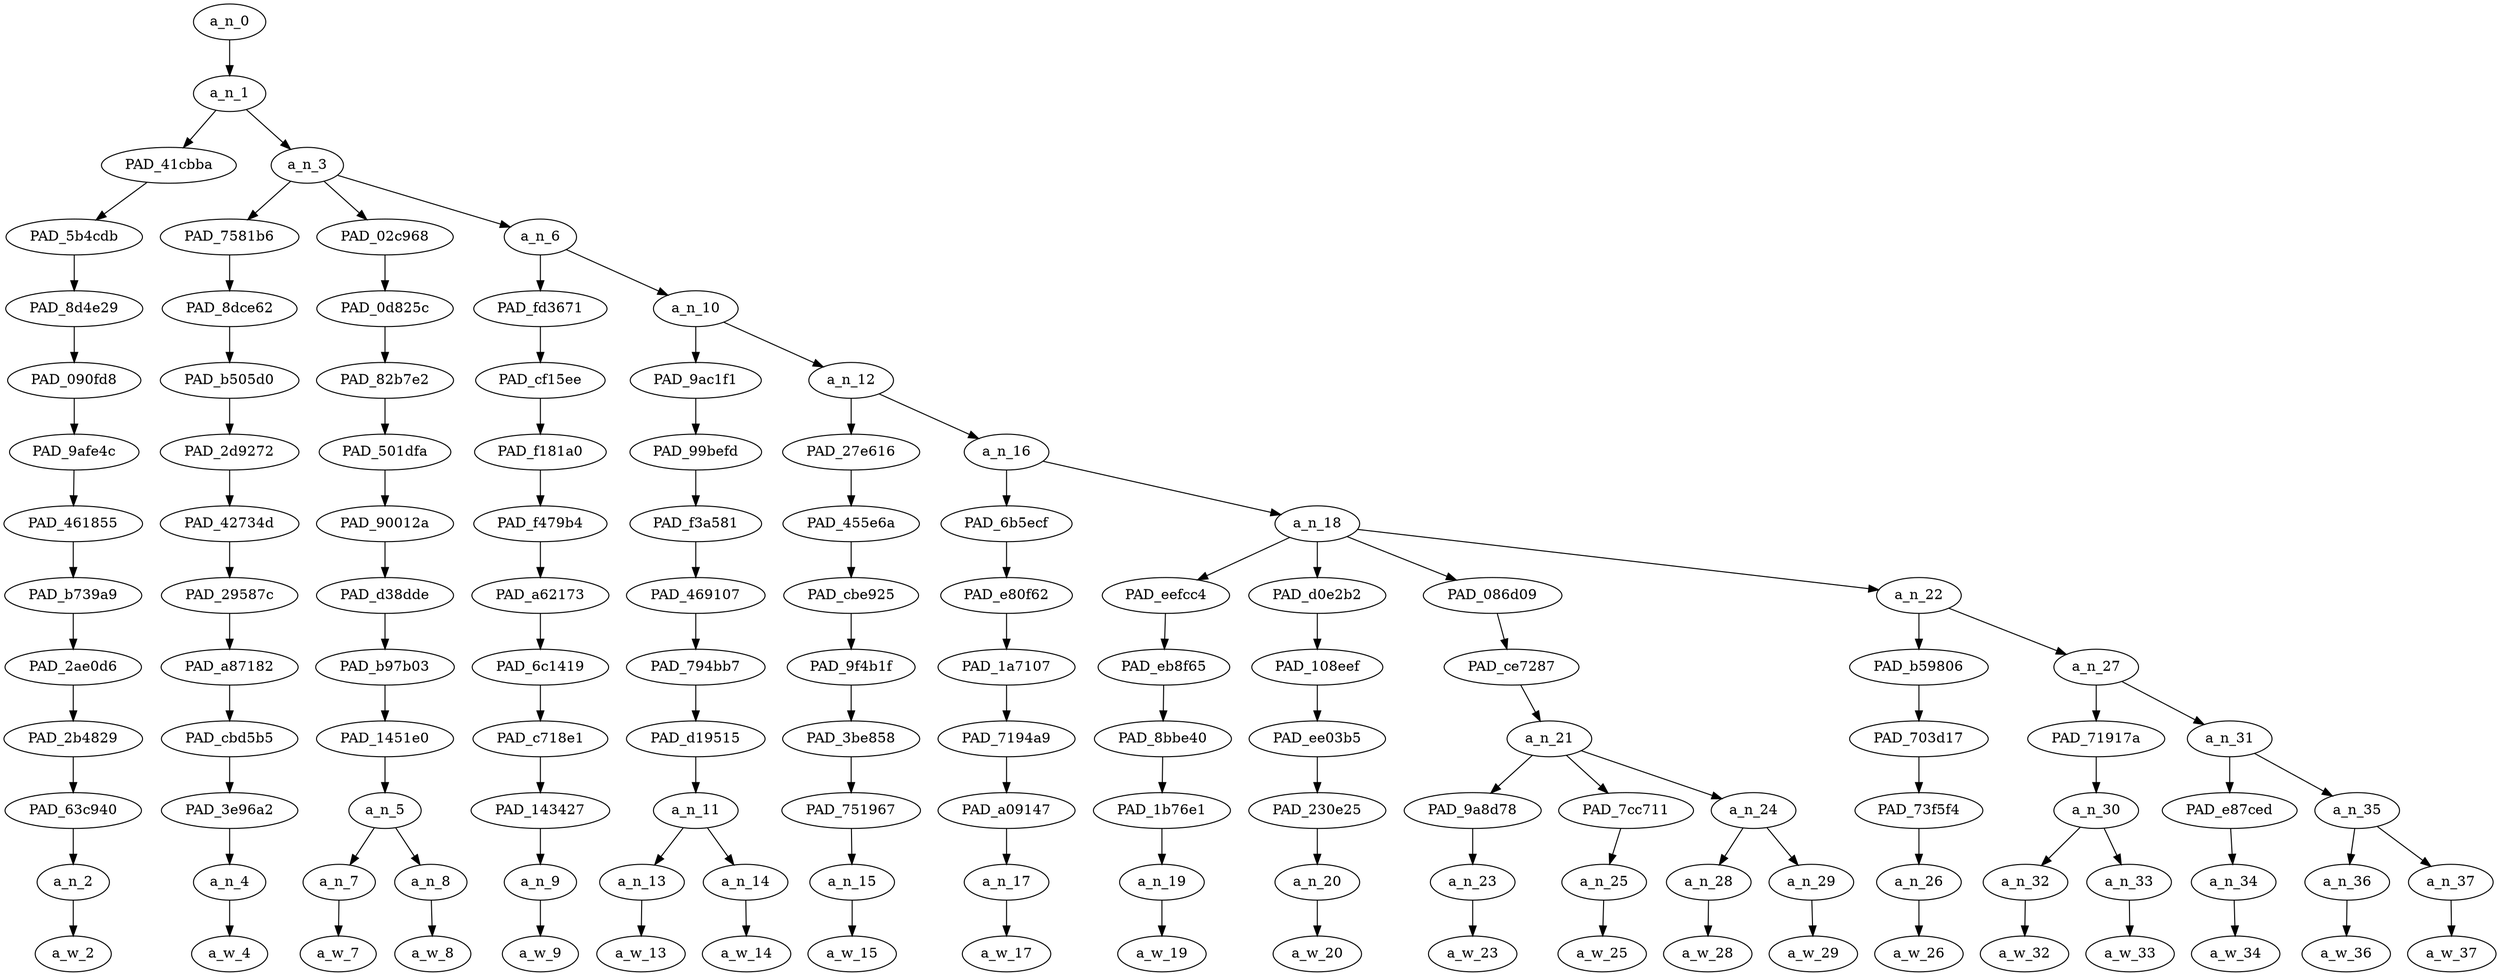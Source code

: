 strict digraph "" {
	a_n_0	[div_dir=1,
		index=0,
		level=13,
		pos="1.49951171875,13!",
		text_span="[0, 1, 2, 3, 4, 5, 6, 7, 8, 9, 10, 11, 12, 13, 14, 15, 16, 17, 18, 19, 20]",
		value=1.00000000];
	a_n_1	[div_dir=1,
		index=0,
		level=12,
		pos="1.49951171875,12!",
		text_span="[0, 1, 2, 3, 4, 5, 6, 7, 8, 9, 10, 11, 12, 13, 14, 15, 16, 17, 18, 19, 20]",
		value=0.99952644];
	a_n_0 -> a_n_1;
	PAD_41cbba	[div_dir=1,
		index=0,
		level=11,
		pos="0.0,11!",
		text_span="[0]",
		value=0.05697083];
	a_n_1 -> PAD_41cbba;
	a_n_3	[div_dir=1,
		index=1,
		level=11,
		pos="2.9990234375,11!",
		text_span="[1, 2, 3, 4, 5, 6, 7, 8, 9, 10, 11, 12, 13, 14, 15, 16, 17, 18, 19, 20]",
		value=0.94208204];
	a_n_1 -> a_n_3;
	PAD_5b4cdb	[div_dir=1,
		index=0,
		level=10,
		pos="0.0,10!",
		text_span="[0]",
		value=0.05697083];
	PAD_41cbba -> PAD_5b4cdb;
	PAD_8d4e29	[div_dir=1,
		index=0,
		level=9,
		pos="0.0,9!",
		text_span="[0]",
		value=0.05697083];
	PAD_5b4cdb -> PAD_8d4e29;
	PAD_090fd8	[div_dir=1,
		index=0,
		level=8,
		pos="0.0,8!",
		text_span="[0]",
		value=0.05697083];
	PAD_8d4e29 -> PAD_090fd8;
	PAD_9afe4c	[div_dir=1,
		index=0,
		level=7,
		pos="0.0,7!",
		text_span="[0]",
		value=0.05697083];
	PAD_090fd8 -> PAD_9afe4c;
	PAD_461855	[div_dir=1,
		index=0,
		level=6,
		pos="0.0,6!",
		text_span="[0]",
		value=0.05697083];
	PAD_9afe4c -> PAD_461855;
	PAD_b739a9	[div_dir=1,
		index=0,
		level=5,
		pos="0.0,5!",
		text_span="[0]",
		value=0.05697083];
	PAD_461855 -> PAD_b739a9;
	PAD_2ae0d6	[div_dir=1,
		index=0,
		level=4,
		pos="0.0,4!",
		text_span="[0]",
		value=0.05697083];
	PAD_b739a9 -> PAD_2ae0d6;
	PAD_2b4829	[div_dir=1,
		index=0,
		level=3,
		pos="0.0,3!",
		text_span="[0]",
		value=0.05697083];
	PAD_2ae0d6 -> PAD_2b4829;
	PAD_63c940	[div_dir=1,
		index=0,
		level=2,
		pos="0.0,2!",
		text_span="[0]",
		value=0.05697083];
	PAD_2b4829 -> PAD_63c940;
	a_n_2	[div_dir=1,
		index=0,
		level=1,
		pos="0.0,1!",
		text_span="[0]",
		value=0.05697083];
	PAD_63c940 -> a_n_2;
	a_w_2	[div_dir=0,
		index=0,
		level=0,
		pos="0,0!",
		text_span="[0]",
		value=dont];
	a_n_2 -> a_w_2;
	PAD_7581b6	[div_dir=1,
		index=1,
		level=10,
		pos="1.0,10!",
		text_span="[1]",
		value=0.03585571];
	a_n_3 -> PAD_7581b6;
	PAD_02c968	[div_dir=1,
		index=2,
		level=10,
		pos="2.5,10!",
		text_span="[2, 3]",
		value=0.08235250];
	a_n_3 -> PAD_02c968;
	a_n_6	[div_dir=1,
		index=3,
		level=10,
		pos="5.4970703125,10!",
		text_span="[4, 5, 6, 7, 8, 9, 10, 11, 12, 13, 14, 15, 16, 17, 18, 19, 20]",
		value=0.82344978];
	a_n_3 -> a_n_6;
	PAD_8dce62	[div_dir=1,
		index=1,
		level=9,
		pos="1.0,9!",
		text_span="[1]",
		value=0.03585571];
	PAD_7581b6 -> PAD_8dce62;
	PAD_b505d0	[div_dir=1,
		index=1,
		level=8,
		pos="1.0,8!",
		text_span="[1]",
		value=0.03585571];
	PAD_8dce62 -> PAD_b505d0;
	PAD_2d9272	[div_dir=1,
		index=1,
		level=7,
		pos="1.0,7!",
		text_span="[1]",
		value=0.03585571];
	PAD_b505d0 -> PAD_2d9272;
	PAD_42734d	[div_dir=1,
		index=1,
		level=6,
		pos="1.0,6!",
		text_span="[1]",
		value=0.03585571];
	PAD_2d9272 -> PAD_42734d;
	PAD_29587c	[div_dir=1,
		index=1,
		level=5,
		pos="1.0,5!",
		text_span="[1]",
		value=0.03585571];
	PAD_42734d -> PAD_29587c;
	PAD_a87182	[div_dir=1,
		index=1,
		level=4,
		pos="1.0,4!",
		text_span="[1]",
		value=0.03585571];
	PAD_29587c -> PAD_a87182;
	PAD_cbd5b5	[div_dir=1,
		index=1,
		level=3,
		pos="1.0,3!",
		text_span="[1]",
		value=0.03585571];
	PAD_a87182 -> PAD_cbd5b5;
	PAD_3e96a2	[div_dir=1,
		index=1,
		level=2,
		pos="1.0,2!",
		text_span="[1]",
		value=0.03585571];
	PAD_cbd5b5 -> PAD_3e96a2;
	a_n_4	[div_dir=1,
		index=1,
		level=1,
		pos="1.0,1!",
		text_span="[1]",
		value=0.03585571];
	PAD_3e96a2 -> a_n_4;
	a_w_4	[div_dir=0,
		index=1,
		level=0,
		pos="1,0!",
		text_span="[1]",
		value=buy];
	a_n_4 -> a_w_4;
	PAD_0d825c	[div_dir=1,
		index=2,
		level=9,
		pos="2.5,9!",
		text_span="[2, 3]",
		value=0.08235250];
	PAD_02c968 -> PAD_0d825c;
	PAD_82b7e2	[div_dir=1,
		index=2,
		level=8,
		pos="2.5,8!",
		text_span="[2, 3]",
		value=0.08235250];
	PAD_0d825c -> PAD_82b7e2;
	PAD_501dfa	[div_dir=1,
		index=2,
		level=7,
		pos="2.5,7!",
		text_span="[2, 3]",
		value=0.08235250];
	PAD_82b7e2 -> PAD_501dfa;
	PAD_90012a	[div_dir=1,
		index=2,
		level=6,
		pos="2.5,6!",
		text_span="[2, 3]",
		value=0.08235250];
	PAD_501dfa -> PAD_90012a;
	PAD_d38dde	[div_dir=1,
		index=2,
		level=5,
		pos="2.5,5!",
		text_span="[2, 3]",
		value=0.08235250];
	PAD_90012a -> PAD_d38dde;
	PAD_b97b03	[div_dir=1,
		index=2,
		level=4,
		pos="2.5,4!",
		text_span="[2, 3]",
		value=0.08235250];
	PAD_d38dde -> PAD_b97b03;
	PAD_1451e0	[div_dir=1,
		index=2,
		level=3,
		pos="2.5,3!",
		text_span="[2, 3]",
		value=0.08235250];
	PAD_b97b03 -> PAD_1451e0;
	a_n_5	[div_dir=1,
		index=2,
		level=2,
		pos="2.5,2!",
		text_span="[2, 3]",
		value=0.08235250];
	PAD_1451e0 -> a_n_5;
	a_n_7	[div_dir=1,
		index=2,
		level=1,
		pos="2.0,1!",
		text_span="[2]",
		value=0.02769992];
	a_n_5 -> a_n_7;
	a_n_8	[div_dir=1,
		index=3,
		level=1,
		pos="3.0,1!",
		text_span="[3]",
		value=0.05460222];
	a_n_5 -> a_n_8;
	a_w_7	[div_dir=0,
		index=2,
		level=0,
		pos="2,0!",
		text_span="[2]",
		value=a];
	a_n_7 -> a_w_7;
	a_w_8	[div_dir=0,
		index=3,
		level=0,
		pos="3,0!",
		text_span="[3]",
		value=mouse];
	a_n_8 -> a_w_8;
	PAD_fd3671	[div_dir=-1,
		index=3,
		level=9,
		pos="4.0,9!",
		text_span="[4]",
		value=0.02701886];
	a_n_6 -> PAD_fd3671;
	a_n_10	[div_dir=1,
		index=4,
		level=9,
		pos="6.994140625,9!",
		text_span="[5, 6, 7, 8, 9, 10, 11, 12, 13, 14, 15, 16, 17, 18, 19, 20]",
		value=0.79604530];
	a_n_6 -> a_n_10;
	PAD_cf15ee	[div_dir=-1,
		index=3,
		level=8,
		pos="4.0,8!",
		text_span="[4]",
		value=0.02701886];
	PAD_fd3671 -> PAD_cf15ee;
	PAD_f181a0	[div_dir=-1,
		index=3,
		level=7,
		pos="4.0,7!",
		text_span="[4]",
		value=0.02701886];
	PAD_cf15ee -> PAD_f181a0;
	PAD_f479b4	[div_dir=-1,
		index=3,
		level=6,
		pos="4.0,6!",
		text_span="[4]",
		value=0.02701886];
	PAD_f181a0 -> PAD_f479b4;
	PAD_a62173	[div_dir=-1,
		index=3,
		level=5,
		pos="4.0,5!",
		text_span="[4]",
		value=0.02701886];
	PAD_f479b4 -> PAD_a62173;
	PAD_6c1419	[div_dir=-1,
		index=3,
		level=4,
		pos="4.0,4!",
		text_span="[4]",
		value=0.02701886];
	PAD_a62173 -> PAD_6c1419;
	PAD_c718e1	[div_dir=-1,
		index=3,
		level=3,
		pos="4.0,3!",
		text_span="[4]",
		value=0.02701886];
	PAD_6c1419 -> PAD_c718e1;
	PAD_143427	[div_dir=-1,
		index=3,
		level=2,
		pos="4.0,2!",
		text_span="[4]",
		value=0.02701886];
	PAD_c718e1 -> PAD_143427;
	a_n_9	[div_dir=-1,
		index=4,
		level=1,
		pos="4.0,1!",
		text_span="[4]",
		value=0.02701886];
	PAD_143427 -> a_n_9;
	a_w_9	[div_dir=0,
		index=4,
		level=0,
		pos="4,0!",
		text_span="[4]",
		value=on];
	a_n_9 -> a_w_9;
	PAD_9ac1f1	[div_dir=1,
		index=4,
		level=8,
		pos="5.5,8!",
		text_span="[5, 6]",
		value=0.09073636];
	a_n_10 -> PAD_9ac1f1;
	a_n_12	[div_dir=1,
		index=5,
		level=8,
		pos="8.48828125,8!",
		text_span="[7, 8, 9, 10, 11, 12, 13, 14, 15, 16, 17, 18, 19, 20]",
		value=0.70489794];
	a_n_10 -> a_n_12;
	PAD_99befd	[div_dir=1,
		index=4,
		level=7,
		pos="5.5,7!",
		text_span="[5, 6]",
		value=0.09073636];
	PAD_9ac1f1 -> PAD_99befd;
	PAD_f3a581	[div_dir=1,
		index=4,
		level=6,
		pos="5.5,6!",
		text_span="[5, 6]",
		value=0.09073636];
	PAD_99befd -> PAD_f3a581;
	PAD_469107	[div_dir=1,
		index=4,
		level=5,
		pos="5.5,5!",
		text_span="[5, 6]",
		value=0.09073636];
	PAD_f3a581 -> PAD_469107;
	PAD_794bb7	[div_dir=1,
		index=4,
		level=4,
		pos="5.5,4!",
		text_span="[5, 6]",
		value=0.09073636];
	PAD_469107 -> PAD_794bb7;
	PAD_d19515	[div_dir=1,
		index=4,
		level=3,
		pos="5.5,3!",
		text_span="[5, 6]",
		value=0.09073636];
	PAD_794bb7 -> PAD_d19515;
	a_n_11	[div_dir=1,
		index=4,
		level=2,
		pos="5.5,2!",
		text_span="[5, 6]",
		value=0.09073636];
	PAD_d19515 -> a_n_11;
	a_n_13	[div_dir=-1,
		index=5,
		level=1,
		pos="5.0,1!",
		text_span="[5]",
		value=0.03179559];
	a_n_11 -> a_n_13;
	a_n_14	[div_dir=1,
		index=6,
		level=1,
		pos="6.0,1!",
		text_span="[6]",
		value=0.05886686];
	a_n_11 -> a_n_14;
	a_w_13	[div_dir=0,
		index=5,
		level=0,
		pos="5,0!",
		text_span="[5]",
		value=media];
	a_n_13 -> a_w_13;
	a_w_14	[div_dir=0,
		index=6,
		level=0,
		pos="6,0!",
		text_span="[6]",
		value=markt];
	a_n_14 -> a_w_14;
	PAD_27e616	[div_dir=1,
		index=5,
		level=7,
		pos="7.0,7!",
		text_span="[7]",
		value=0.06521062];
	a_n_12 -> PAD_27e616;
	a_n_16	[div_dir=1,
		index=6,
		level=7,
		pos="9.9765625,7!",
		text_span="[8, 9, 10, 11, 12, 13, 14, 15, 16, 17, 18, 19, 20]",
		value=0.63927326];
	a_n_12 -> a_n_16;
	PAD_455e6a	[div_dir=1,
		index=5,
		level=6,
		pos="7.0,6!",
		text_span="[7]",
		value=0.06521062];
	PAD_27e616 -> PAD_455e6a;
	PAD_cbe925	[div_dir=1,
		index=5,
		level=5,
		pos="7.0,5!",
		text_span="[7]",
		value=0.06521062];
	PAD_455e6a -> PAD_cbe925;
	PAD_9f4b1f	[div_dir=1,
		index=5,
		level=4,
		pos="7.0,4!",
		text_span="[7]",
		value=0.06521062];
	PAD_cbe925 -> PAD_9f4b1f;
	PAD_3be858	[div_dir=1,
		index=5,
		level=3,
		pos="7.0,3!",
		text_span="[7]",
		value=0.06521062];
	PAD_9f4b1f -> PAD_3be858;
	PAD_751967	[div_dir=1,
		index=5,
		level=2,
		pos="7.0,2!",
		text_span="[7]",
		value=0.06521062];
	PAD_3be858 -> PAD_751967;
	a_n_15	[div_dir=1,
		index=7,
		level=1,
		pos="7.0,1!",
		text_span="[7]",
		value=0.06521062];
	PAD_751967 -> a_n_15;
	a_w_15	[div_dir=0,
		index=7,
		level=0,
		pos="7,0!",
		text_span="[7]",
		value=fucking];
	a_n_15 -> a_w_15;
	PAD_6b5ecf	[div_dir=1,
		index=6,
		level=6,
		pos="8.0,6!",
		text_span="[8]",
		value=0.25362825];
	a_n_16 -> PAD_6b5ecf;
	a_n_18	[div_dir=1,
		index=7,
		level=6,
		pos="11.953125,6!",
		text_span="[9, 10, 11, 12, 13, 14, 15, 16, 17, 18, 19, 20]",
		value=0.38527962];
	a_n_16 -> a_n_18;
	PAD_e80f62	[div_dir=1,
		index=6,
		level=5,
		pos="8.0,5!",
		text_span="[8]",
		value=0.25362825];
	PAD_6b5ecf -> PAD_e80f62;
	PAD_1a7107	[div_dir=1,
		index=6,
		level=4,
		pos="8.0,4!",
		text_span="[8]",
		value=0.25362825];
	PAD_e80f62 -> PAD_1a7107;
	PAD_7194a9	[div_dir=1,
		index=6,
		level=3,
		pos="8.0,3!",
		text_span="[8]",
		value=0.25362825];
	PAD_1a7107 -> PAD_7194a9;
	PAD_a09147	[div_dir=1,
		index=6,
		level=2,
		pos="8.0,2!",
		text_span="[8]",
		value=0.25362825];
	PAD_7194a9 -> PAD_a09147;
	a_n_17	[div_dir=1,
		index=8,
		level=1,
		pos="8.0,1!",
		text_span="[8]",
		value=0.25362825];
	PAD_a09147 -> a_n_17;
	a_w_17	[div_dir=0,
		index=8,
		level=0,
		pos="8,0!",
		text_span="[8]",
		value=niggers];
	a_n_17 -> a_w_17;
	PAD_eefcc4	[div_dir=1,
		index=7,
		level=5,
		pos="9.0,5!",
		text_span="[9]",
		value=0.02694897];
	a_n_18 -> PAD_eefcc4;
	PAD_d0e2b2	[div_dir=-1,
		index=8,
		level=5,
		pos="10.0,5!",
		text_span="[10]",
		value=0.03043731];
	a_n_18 -> PAD_d0e2b2;
	PAD_086d09	[div_dir=-1,
		index=9,
		level=5,
		pos="12.5,5!",
		text_span="[11, 12, 13, 14]",
		value=0.19135055];
	a_n_18 -> PAD_086d09;
	a_n_22	[div_dir=1,
		index=10,
		level=5,
		pos="16.3125,5!",
		text_span="[15, 16, 17, 18, 19, 20]",
		value=0.13653083];
	a_n_18 -> a_n_22;
	PAD_eb8f65	[div_dir=1,
		index=7,
		level=4,
		pos="9.0,4!",
		text_span="[9]",
		value=0.02694897];
	PAD_eefcc4 -> PAD_eb8f65;
	PAD_8bbe40	[div_dir=1,
		index=7,
		level=3,
		pos="9.0,3!",
		text_span="[9]",
		value=0.02694897];
	PAD_eb8f65 -> PAD_8bbe40;
	PAD_1b76e1	[div_dir=1,
		index=7,
		level=2,
		pos="9.0,2!",
		text_span="[9]",
		value=0.02694897];
	PAD_8bbe40 -> PAD_1b76e1;
	a_n_19	[div_dir=1,
		index=9,
		level=1,
		pos="9.0,1!",
		text_span="[9]",
		value=0.02694897];
	PAD_1b76e1 -> a_n_19;
	a_w_19	[div_dir=0,
		index=9,
		level=0,
		pos="9,0!",
		text_span="[9]",
		value=giving];
	a_n_19 -> a_w_19;
	PAD_108eef	[div_dir=-1,
		index=8,
		level=4,
		pos="10.0,4!",
		text_span="[10]",
		value=0.03043731];
	PAD_d0e2b2 -> PAD_108eef;
	PAD_ee03b5	[div_dir=-1,
		index=8,
		level=3,
		pos="10.0,3!",
		text_span="[10]",
		value=0.03043731];
	PAD_108eef -> PAD_ee03b5;
	PAD_230e25	[div_dir=-1,
		index=8,
		level=2,
		pos="10.0,2!",
		text_span="[10]",
		value=0.03043731];
	PAD_ee03b5 -> PAD_230e25;
	a_n_20	[div_dir=-1,
		index=10,
		level=1,
		pos="10.0,1!",
		text_span="[10]",
		value=0.03043731];
	PAD_230e25 -> a_n_20;
	a_w_20	[div_dir=0,
		index=10,
		level=0,
		pos="10,0!",
		text_span="[10]",
		value=me];
	a_n_20 -> a_w_20;
	PAD_ce7287	[div_dir=-1,
		index=9,
		level=4,
		pos="12.5,4!",
		text_span="[11, 12, 13, 14]",
		value=0.19135055];
	PAD_086d09 -> PAD_ce7287;
	a_n_21	[div_dir=-1,
		index=9,
		level=3,
		pos="12.5,3!",
		text_span="[11, 12, 13, 14]",
		value=0.19135055];
	PAD_ce7287 -> a_n_21;
	PAD_9a8d78	[div_dir=-1,
		index=9,
		level=2,
		pos="11.0,2!",
		text_span="[11]",
		value=0.03160361];
	a_n_21 -> PAD_9a8d78;
	PAD_7cc711	[div_dir=-1,
		index=11,
		level=2,
		pos="14.0,2!",
		text_span="[14]",
		value=0.02724539];
	a_n_21 -> PAD_7cc711;
	a_n_24	[div_dir=1,
		index=10,
		level=2,
		pos="12.5,2!",
		text_span="[12, 13]",
		value=0.13248466];
	a_n_21 -> a_n_24;
	a_n_23	[div_dir=-1,
		index=11,
		level=1,
		pos="11.0,1!",
		text_span="[11]",
		value=0.03160361];
	PAD_9a8d78 -> a_n_23;
	a_w_23	[div_dir=0,
		index=11,
		level=0,
		pos="11,0!",
		text_span="[11]",
		value=fake];
	a_n_23 -> a_w_23;
	a_n_25	[div_dir=-1,
		index=14,
		level=1,
		pos="14.0,1!",
		text_span="[14]",
		value=0.02724539];
	PAD_7cc711 -> a_n_25;
	a_w_25	[div_dir=0,
		index=14,
		level=0,
		pos="14,0!",
		text_span="[14]",
		value=turns];
	a_n_25 -> a_w_25;
	a_n_28	[div_dir=-1,
		index=12,
		level=1,
		pos="12.0,1!",
		text_span="[12]",
		value=0.08677773];
	a_n_24 -> a_n_28;
	a_n_29	[div_dir=1,
		index=13,
		level=1,
		pos="13.0,1!",
		text_span="[13]",
		value=0.04566245];
	a_n_24 -> a_n_29;
	a_w_28	[div_dir=0,
		index=12,
		level=0,
		pos="12,0!",
		text_span="[12]",
		value=logitech];
	a_n_28 -> a_w_28;
	a_w_29	[div_dir=0,
		index=13,
		level=0,
		pos="13,0!",
		text_span="[13]",
		value=mouse1];
	a_n_29 -> a_w_29;
	PAD_b59806	[div_dir=-1,
		index=10,
		level=4,
		pos="15.0,4!",
		text_span="[15]",
		value=0.02157956];
	a_n_22 -> PAD_b59806;
	a_n_27	[div_dir=1,
		index=11,
		level=4,
		pos="17.625,4!",
		text_span="[16, 17, 18, 19, 20]",
		value=0.11488060];
	a_n_22 -> a_n_27;
	PAD_703d17	[div_dir=-1,
		index=10,
		level=3,
		pos="15.0,3!",
		text_span="[15]",
		value=0.02157956];
	PAD_b59806 -> PAD_703d17;
	PAD_73f5f4	[div_dir=-1,
		index=12,
		level=2,
		pos="15.0,2!",
		text_span="[15]",
		value=0.02157956];
	PAD_703d17 -> PAD_73f5f4;
	a_n_26	[div_dir=-1,
		index=15,
		level=1,
		pos="15.0,1!",
		text_span="[15]",
		value=0.02157956];
	PAD_73f5f4 -> a_n_26;
	a_w_26	[div_dir=0,
		index=15,
		level=0,
		pos="15,0!",
		text_span="[15]",
		value=off];
	a_n_26 -> a_w_26;
	PAD_71917a	[div_dir=1,
		index=11,
		level=3,
		pos="16.5,3!",
		text_span="[16, 17]",
		value=0.04245006];
	a_n_27 -> PAD_71917a;
	a_n_31	[div_dir=1,
		index=12,
		level=3,
		pos="18.75,3!",
		text_span="[18, 19, 20]",
		value=0.07232973];
	a_n_27 -> a_n_31;
	a_n_30	[div_dir=1,
		index=13,
		level=2,
		pos="16.5,2!",
		text_span="[16, 17]",
		value=0.04245006];
	PAD_71917a -> a_n_30;
	a_n_32	[div_dir=1,
		index=16,
		level=1,
		pos="16.0,1!",
		text_span="[16]",
		value=0.01829847];
	a_n_30 -> a_n_32;
	a_n_33	[div_dir=1,
		index=17,
		level=1,
		pos="17.0,1!",
		text_span="[17]",
		value=0.02408403];
	a_n_30 -> a_n_33;
	a_w_32	[div_dir=0,
		index=16,
		level=0,
		pos="16,0!",
		text_span="[16]",
		value=the];
	a_n_32 -> a_w_32;
	a_w_33	[div_dir=0,
		index=17,
		level=0,
		pos="17,0!",
		text_span="[17]",
		value=middle];
	a_n_33 -> a_w_33;
	PAD_e87ced	[div_dir=-1,
		index=14,
		level=2,
		pos="18.0,2!",
		text_span="[18]",
		value=0.01768594];
	a_n_31 -> PAD_e87ced;
	a_n_35	[div_dir=1,
		index=15,
		level=2,
		pos="19.5,2!",
		text_span="[19, 20]",
		value=0.05456894];
	a_n_31 -> a_n_35;
	a_n_34	[div_dir=-1,
		index=18,
		level=1,
		pos="18.0,1!",
		text_span="[18]",
		value=0.01768594];
	PAD_e87ced -> a_n_34;
	a_w_34	[div_dir=0,
		index=18,
		level=0,
		pos="18,0!",
		text_span="[18]",
		value=of];
	a_n_34 -> a_w_34;
	a_n_36	[div_dir=-1,
		index=19,
		level=1,
		pos="19.0,1!",
		text_span="[19]",
		value=0.01987254];
	a_n_35 -> a_n_36;
	a_n_37	[div_dir=1,
		index=20,
		level=1,
		pos="20.0,1!",
		text_span="[20]",
		value=0.03457478];
	a_n_35 -> a_n_37;
	a_w_36	[div_dir=0,
		index=19,
		level=0,
		pos="19,0!",
		text_span="[19]",
		value=the1];
	a_n_36 -> a_w_36;
	a_w_37	[div_dir=0,
		index=20,
		level=0,
		pos="20,0!",
		text_span="[20]",
		value=ranked];
	a_n_37 -> a_w_37;
}
